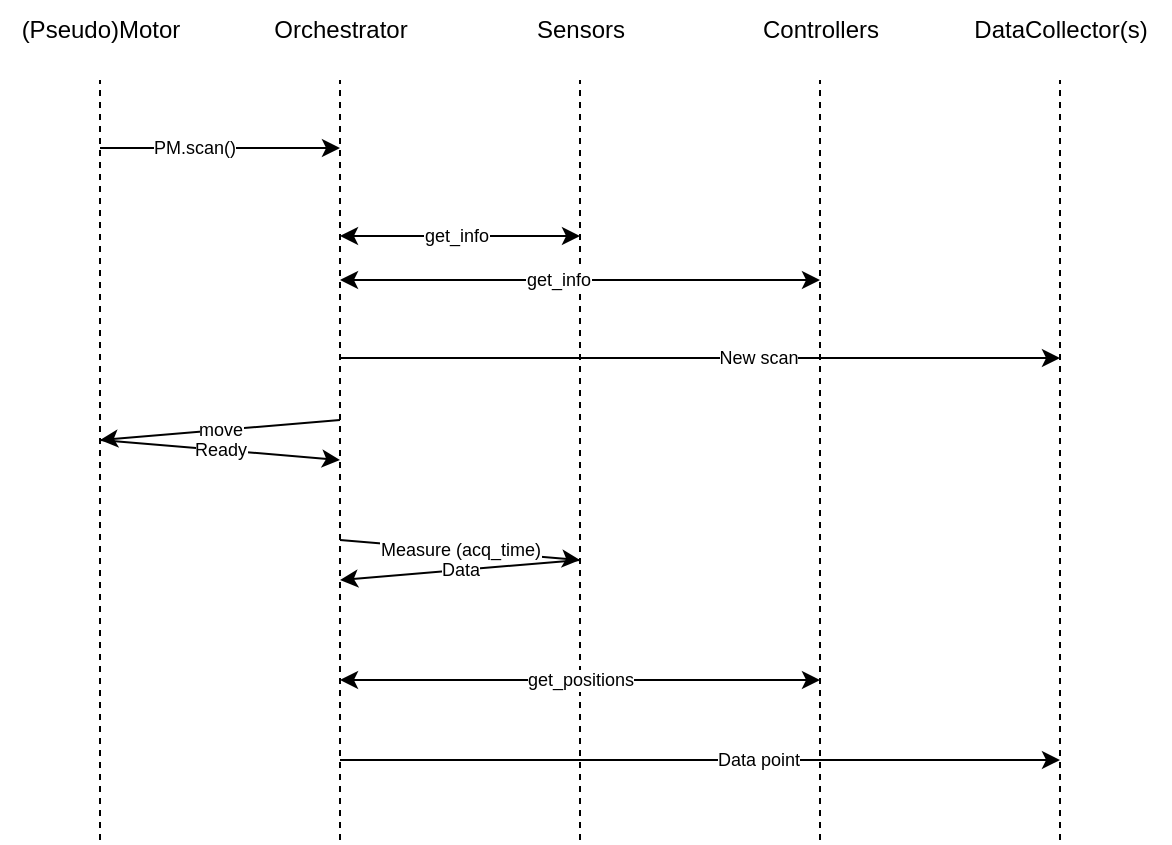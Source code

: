 <mxfile version="26.2.14">
  <diagram name="Page-1" id="vJqSC1z7H8xDEai6AFI4">
    <mxGraphModel dx="815" dy="455" grid="1" gridSize="10" guides="1" tooltips="1" connect="1" arrows="1" fold="1" page="1" pageScale="1" pageWidth="850" pageHeight="1100" math="0" shadow="0">
      <root>
        <mxCell id="0" />
        <mxCell id="1" parent="0" />
        <mxCell id="oQce_AGo4Ze9OdhYGGR_-1" value="" style="endArrow=none;dashed=1;html=1;rounded=0;" edge="1" parent="1">
          <mxGeometry width="50" height="50" relative="1" as="geometry">
            <mxPoint x="120" y="500" as="sourcePoint" />
            <mxPoint x="120" y="120" as="targetPoint" />
          </mxGeometry>
        </mxCell>
        <mxCell id="oQce_AGo4Ze9OdhYGGR_-2" value="" style="endArrow=none;dashed=1;html=1;rounded=0;" edge="1" parent="1">
          <mxGeometry width="50" height="50" relative="1" as="geometry">
            <mxPoint x="240" y="500" as="sourcePoint" />
            <mxPoint x="240" y="120" as="targetPoint" />
          </mxGeometry>
        </mxCell>
        <mxCell id="oQce_AGo4Ze9OdhYGGR_-26" value="&lt;div&gt;&lt;br&gt;&lt;/div&gt;" style="edgeLabel;html=1;align=center;verticalAlign=middle;resizable=0;points=[];fontSize=9;" vertex="1" connectable="0" parent="oQce_AGo4Ze9OdhYGGR_-2">
          <mxGeometry x="-0.217" relative="1" as="geometry">
            <mxPoint y="-10" as="offset" />
          </mxGeometry>
        </mxCell>
        <mxCell id="oQce_AGo4Ze9OdhYGGR_-4" value="(Pseudo)Motor" style="text;html=1;align=center;verticalAlign=middle;resizable=0;points=[];autosize=1;strokeColor=none;fillColor=none;rotation=0;" vertex="1" parent="1">
          <mxGeometry x="70" y="80" width="100" height="30" as="geometry" />
        </mxCell>
        <mxCell id="oQce_AGo4Ze9OdhYGGR_-5" value="&lt;div&gt;Orchestrator&lt;/div&gt;" style="text;html=1;align=center;verticalAlign=middle;resizable=0;points=[];autosize=1;strokeColor=none;fillColor=none;" vertex="1" parent="1">
          <mxGeometry x="195" y="80" width="90" height="30" as="geometry" />
        </mxCell>
        <mxCell id="oQce_AGo4Ze9OdhYGGR_-6" value="" style="endArrow=none;dashed=1;html=1;rounded=0;" edge="1" parent="1">
          <mxGeometry width="50" height="50" relative="1" as="geometry">
            <mxPoint x="360" y="500" as="sourcePoint" />
            <mxPoint x="360" y="120" as="targetPoint" />
          </mxGeometry>
        </mxCell>
        <mxCell id="oQce_AGo4Ze9OdhYGGR_-7" value="Sensors" style="text;html=1;align=center;verticalAlign=middle;resizable=0;points=[];autosize=1;strokeColor=none;fillColor=none;" vertex="1" parent="1">
          <mxGeometry x="325" y="80" width="70" height="30" as="geometry" />
        </mxCell>
        <mxCell id="oQce_AGo4Ze9OdhYGGR_-8" value="" style="endArrow=none;dashed=1;html=1;rounded=0;" edge="1" parent="1">
          <mxGeometry width="50" height="50" relative="1" as="geometry">
            <mxPoint x="600" y="500" as="sourcePoint" />
            <mxPoint x="600" y="120" as="targetPoint" />
          </mxGeometry>
        </mxCell>
        <mxCell id="oQce_AGo4Ze9OdhYGGR_-9" value="&lt;div&gt;DataCollector(s)&lt;/div&gt;" style="text;html=1;align=center;verticalAlign=middle;resizable=0;points=[];autosize=1;strokeColor=none;fillColor=none;" vertex="1" parent="1">
          <mxGeometry x="545" y="80" width="110" height="30" as="geometry" />
        </mxCell>
        <mxCell id="oQce_AGo4Ze9OdhYGGR_-10" value="" style="endArrow=classic;html=1;rounded=0;strokeWidth=1;fillColor=none;fontSize=9;" edge="1" parent="1">
          <mxGeometry width="50" height="50" relative="1" as="geometry">
            <mxPoint x="120" y="154" as="sourcePoint" />
            <mxPoint x="240" y="154" as="targetPoint" />
          </mxGeometry>
        </mxCell>
        <mxCell id="oQce_AGo4Ze9OdhYGGR_-36" value="PM.scan()" style="edgeLabel;html=1;align=center;verticalAlign=middle;resizable=0;points=[];fontSize=9;" vertex="1" connectable="0" parent="oQce_AGo4Ze9OdhYGGR_-10">
          <mxGeometry x="-0.224" y="-2" relative="1" as="geometry">
            <mxPoint y="-2" as="offset" />
          </mxGeometry>
        </mxCell>
        <mxCell id="oQce_AGo4Ze9OdhYGGR_-13" value="" style="endArrow=classic;html=1;rounded=0;startArrow=classic;startFill=1;fontSize=9;" edge="1" parent="1">
          <mxGeometry width="50" height="50" relative="1" as="geometry">
            <mxPoint x="240" y="198" as="sourcePoint" />
            <mxPoint x="360" y="198" as="targetPoint" />
          </mxGeometry>
        </mxCell>
        <mxCell id="oQce_AGo4Ze9OdhYGGR_-34" value="get_info" style="edgeLabel;html=1;align=center;verticalAlign=middle;resizable=0;points=[];fontSize=9;" vertex="1" connectable="0" parent="oQce_AGo4Ze9OdhYGGR_-13">
          <mxGeometry x="-0.031" relative="1" as="geometry">
            <mxPoint as="offset" />
          </mxGeometry>
        </mxCell>
        <mxCell id="oQce_AGo4Ze9OdhYGGR_-14" value="" style="endArrow=classic;html=1;rounded=0;startArrow=classic;startFill=1;fontSize=9;" edge="1" parent="1">
          <mxGeometry width="50" height="50" relative="1" as="geometry">
            <mxPoint x="480" y="220" as="sourcePoint" />
            <mxPoint x="240" y="220" as="targetPoint" />
          </mxGeometry>
        </mxCell>
        <mxCell id="oQce_AGo4Ze9OdhYGGR_-35" value="get_info" style="edgeLabel;html=1;align=center;verticalAlign=middle;resizable=0;points=[];fontSize=9;" vertex="1" connectable="0" parent="oQce_AGo4Ze9OdhYGGR_-14">
          <mxGeometry x="0.096" relative="1" as="geometry">
            <mxPoint as="offset" />
          </mxGeometry>
        </mxCell>
        <mxCell id="oQce_AGo4Ze9OdhYGGR_-16" value="" style="endArrow=classic;html=1;rounded=0;fontSize=9;" edge="1" parent="1">
          <mxGeometry width="50" height="50" relative="1" as="geometry">
            <mxPoint x="240" y="259" as="sourcePoint" />
            <mxPoint x="600" y="259" as="targetPoint" />
          </mxGeometry>
        </mxCell>
        <mxCell id="oQce_AGo4Ze9OdhYGGR_-17" value="New scan" style="edgeLabel;html=1;align=center;verticalAlign=middle;resizable=0;points=[];fontSize=9;" vertex="1" connectable="0" parent="oQce_AGo4Ze9OdhYGGR_-16">
          <mxGeometry x="0.161" relative="1" as="geometry">
            <mxPoint as="offset" />
          </mxGeometry>
        </mxCell>
        <mxCell id="oQce_AGo4Ze9OdhYGGR_-20" value="move" style="endArrow=none;html=1;rounded=0;startArrow=classic;startFill=1;fontSize=9;" edge="1" parent="1">
          <mxGeometry width="50" height="50" relative="1" as="geometry">
            <mxPoint x="120" y="300" as="sourcePoint" />
            <mxPoint x="240" y="290" as="targetPoint" />
          </mxGeometry>
        </mxCell>
        <mxCell id="oQce_AGo4Ze9OdhYGGR_-25" value="Ready" style="endArrow=classic;html=1;rounded=0;startArrow=none;startFill=0;endFill=1;fontSize=9;" edge="1" parent="1">
          <mxGeometry width="50" height="50" relative="1" as="geometry">
            <mxPoint x="120" y="300" as="sourcePoint" />
            <mxPoint x="240" y="310" as="targetPoint" />
          </mxGeometry>
        </mxCell>
        <mxCell id="oQce_AGo4Ze9OdhYGGR_-27" value="&lt;font&gt;Measure (acq_time)&lt;/font&gt;" style="endArrow=classic;html=1;rounded=0;startArrow=none;startFill=0;endFill=1;fontSize=9;" edge="1" parent="1">
          <mxGeometry width="50" height="50" relative="1" as="geometry">
            <mxPoint x="240" y="350" as="sourcePoint" />
            <mxPoint x="360" y="360" as="targetPoint" />
          </mxGeometry>
        </mxCell>
        <mxCell id="oQce_AGo4Ze9OdhYGGR_-28" value="Data" style="endArrow=none;html=1;rounded=0;startArrow=classic;startFill=1;fontSize=9;" edge="1" parent="1">
          <mxGeometry width="50" height="50" relative="1" as="geometry">
            <mxPoint x="240" y="370" as="sourcePoint" />
            <mxPoint x="360" y="360" as="targetPoint" />
          </mxGeometry>
        </mxCell>
        <mxCell id="oQce_AGo4Ze9OdhYGGR_-29" value="" style="endArrow=classic;html=1;rounded=0;fontSize=9;" edge="1" parent="1">
          <mxGeometry width="50" height="50" relative="1" as="geometry">
            <mxPoint x="240" y="460" as="sourcePoint" />
            <mxPoint x="600" y="460" as="targetPoint" />
          </mxGeometry>
        </mxCell>
        <mxCell id="oQce_AGo4Ze9OdhYGGR_-30" value="Data point" style="edgeLabel;html=1;align=center;verticalAlign=middle;resizable=0;points=[];fontSize=9;" vertex="1" connectable="0" parent="oQce_AGo4Ze9OdhYGGR_-29">
          <mxGeometry x="0.161" relative="1" as="geometry">
            <mxPoint as="offset" />
          </mxGeometry>
        </mxCell>
        <mxCell id="oQce_AGo4Ze9OdhYGGR_-31" value="&lt;div&gt;get_positions&lt;/div&gt;" style="endArrow=classic;html=1;rounded=0;startArrow=classic;startFill=1;endFill=1;fontSize=9;" edge="1" parent="1">
          <mxGeometry width="50" height="50" relative="1" as="geometry">
            <mxPoint x="480" y="420" as="sourcePoint" />
            <mxPoint x="240" y="420" as="targetPoint" />
          </mxGeometry>
        </mxCell>
        <mxCell id="oQce_AGo4Ze9OdhYGGR_-32" value="" style="endArrow=none;dashed=1;html=1;rounded=0;" edge="1" parent="1">
          <mxGeometry width="50" height="50" relative="1" as="geometry">
            <mxPoint x="480" y="500" as="sourcePoint" />
            <mxPoint x="480" y="120" as="targetPoint" />
          </mxGeometry>
        </mxCell>
        <mxCell id="oQce_AGo4Ze9OdhYGGR_-33" value="&lt;div&gt;Controllers&lt;/div&gt;" style="text;html=1;align=center;verticalAlign=middle;resizable=0;points=[];autosize=1;strokeColor=none;fillColor=none;" vertex="1" parent="1">
          <mxGeometry x="440" y="80" width="80" height="30" as="geometry" />
        </mxCell>
      </root>
    </mxGraphModel>
  </diagram>
</mxfile>
